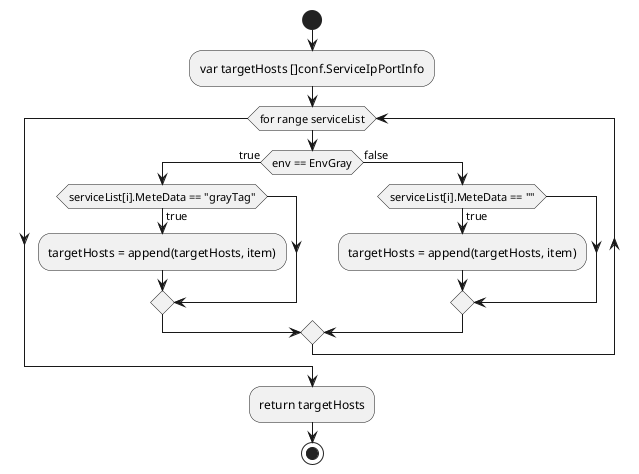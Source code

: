 @startuml
'https://plantuml.com/activity-diagram-beta
'Kong网关灰度插件GetServiceListByEnv方法活动图

start
:var targetHosts []conf.ServiceIpPortInfo;
while(for range serviceList)
    if(env == EnvGray) then (true)
        if(serviceList[i].MeteData == "grayTag") then (true)
            :targetHosts = append(targetHosts, item);
        endif
    else(false)
        if(serviceList[i].MeteData == "") then (true)
                    :targetHosts = append(targetHosts, item);
        endif
    endif
endwhile
:return targetHosts;
stop

@enduml
